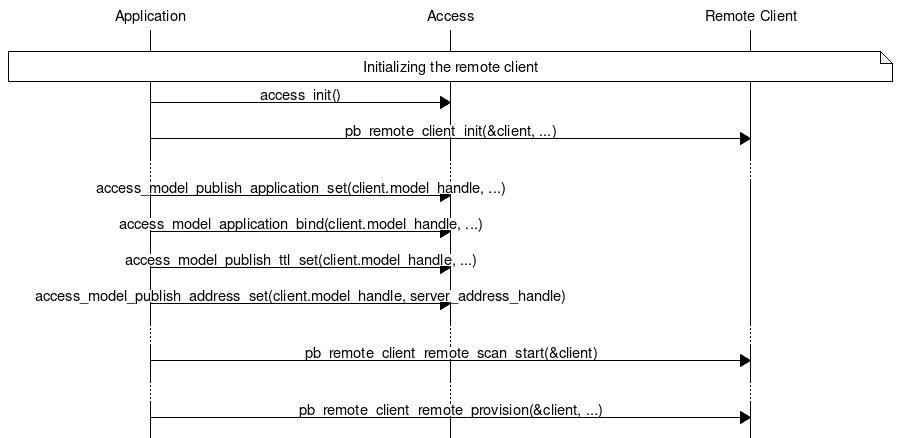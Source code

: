 msc {
    hscale="1.5";
    a[label="Application"], access[label="Access"], client[label="Remote Client"];
    |||;
    a note client [label="Initializing the remote client"];

    a => access[label="access_init()"];
    a => client[label="pb_remote_client_init(&client, ...)"];
    ...;
    a => access[label="access_model_publish_application_set(client.model_handle, ...)"];
    a => access[label="access_model_application_bind(client.model_handle, ...)"];
    a => access[label="access_model_publish_ttl_set(client.model_handle, ...)"];
    a => access[label="access_model_publish_address_set(client.model_handle, server_address_handle)"];
    ...;
    a => client[label="pb_remote_client_remote_scan_start(&client)"];
    ...;
    a => client[label="pb_remote_client_remote_provision(&client, ...)"];


}